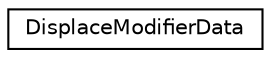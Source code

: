 digraph G
{
  edge [fontname="Helvetica",fontsize="10",labelfontname="Helvetica",labelfontsize="10"];
  node [fontname="Helvetica",fontsize="10",shape=record];
  rankdir=LR;
  Node1 [label="DisplaceModifierData",height=0.2,width=0.4,color="black", fillcolor="white", style="filled",URL="$d2/d85/structDisplaceModifierData.html"];
}
